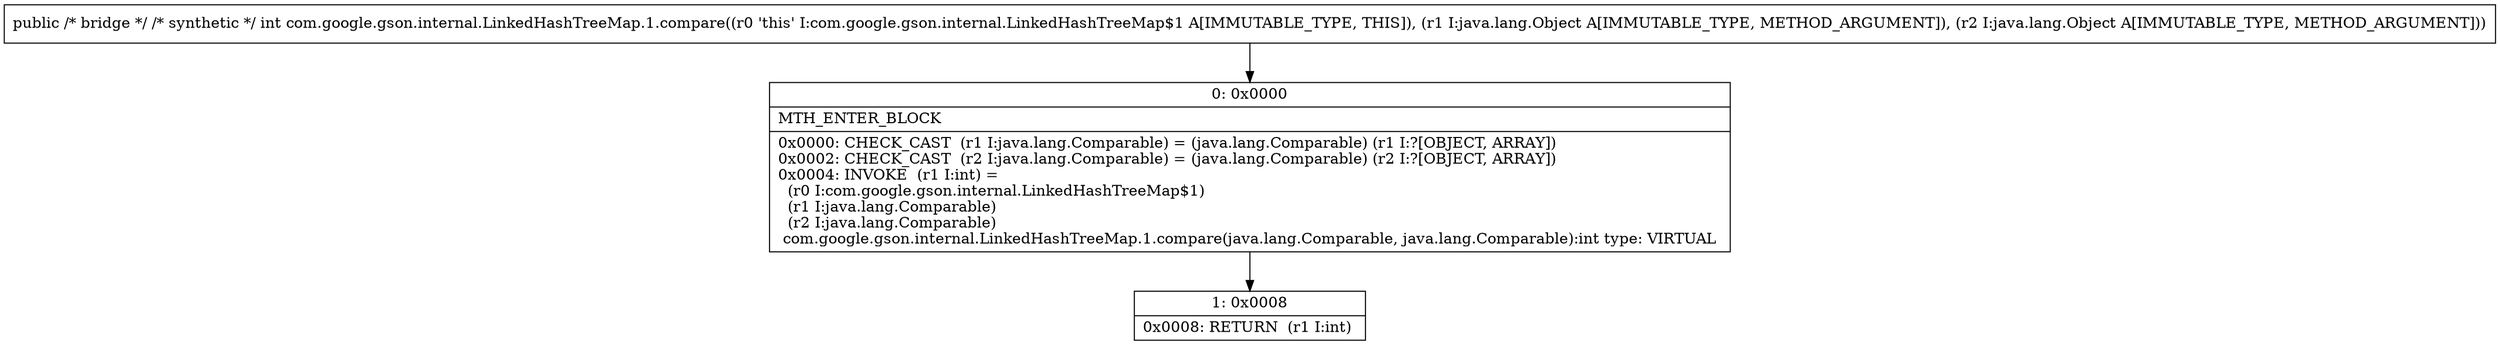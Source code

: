 digraph "CFG forcom.google.gson.internal.LinkedHashTreeMap.1.compare(Ljava\/lang\/Object;Ljava\/lang\/Object;)I" {
Node_0 [shape=record,label="{0\:\ 0x0000|MTH_ENTER_BLOCK\l|0x0000: CHECK_CAST  (r1 I:java.lang.Comparable) = (java.lang.Comparable) (r1 I:?[OBJECT, ARRAY]) \l0x0002: CHECK_CAST  (r2 I:java.lang.Comparable) = (java.lang.Comparable) (r2 I:?[OBJECT, ARRAY]) \l0x0004: INVOKE  (r1 I:int) = \l  (r0 I:com.google.gson.internal.LinkedHashTreeMap$1)\l  (r1 I:java.lang.Comparable)\l  (r2 I:java.lang.Comparable)\l com.google.gson.internal.LinkedHashTreeMap.1.compare(java.lang.Comparable, java.lang.Comparable):int type: VIRTUAL \l}"];
Node_1 [shape=record,label="{1\:\ 0x0008|0x0008: RETURN  (r1 I:int) \l}"];
MethodNode[shape=record,label="{public \/* bridge *\/ \/* synthetic *\/ int com.google.gson.internal.LinkedHashTreeMap.1.compare((r0 'this' I:com.google.gson.internal.LinkedHashTreeMap$1 A[IMMUTABLE_TYPE, THIS]), (r1 I:java.lang.Object A[IMMUTABLE_TYPE, METHOD_ARGUMENT]), (r2 I:java.lang.Object A[IMMUTABLE_TYPE, METHOD_ARGUMENT])) }"];
MethodNode -> Node_0;
Node_0 -> Node_1;
}

